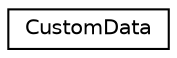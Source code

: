 digraph G
{
  edge [fontname="Helvetica",fontsize="10",labelfontname="Helvetica",labelfontsize="10"];
  node [fontname="Helvetica",fontsize="10",shape=record];
  rankdir=LR;
  Node1 [label="CustomData",height=0.2,width=0.4,color="black", fillcolor="white", style="filled",URL="$df/d04/structCustomData.html"];
}
